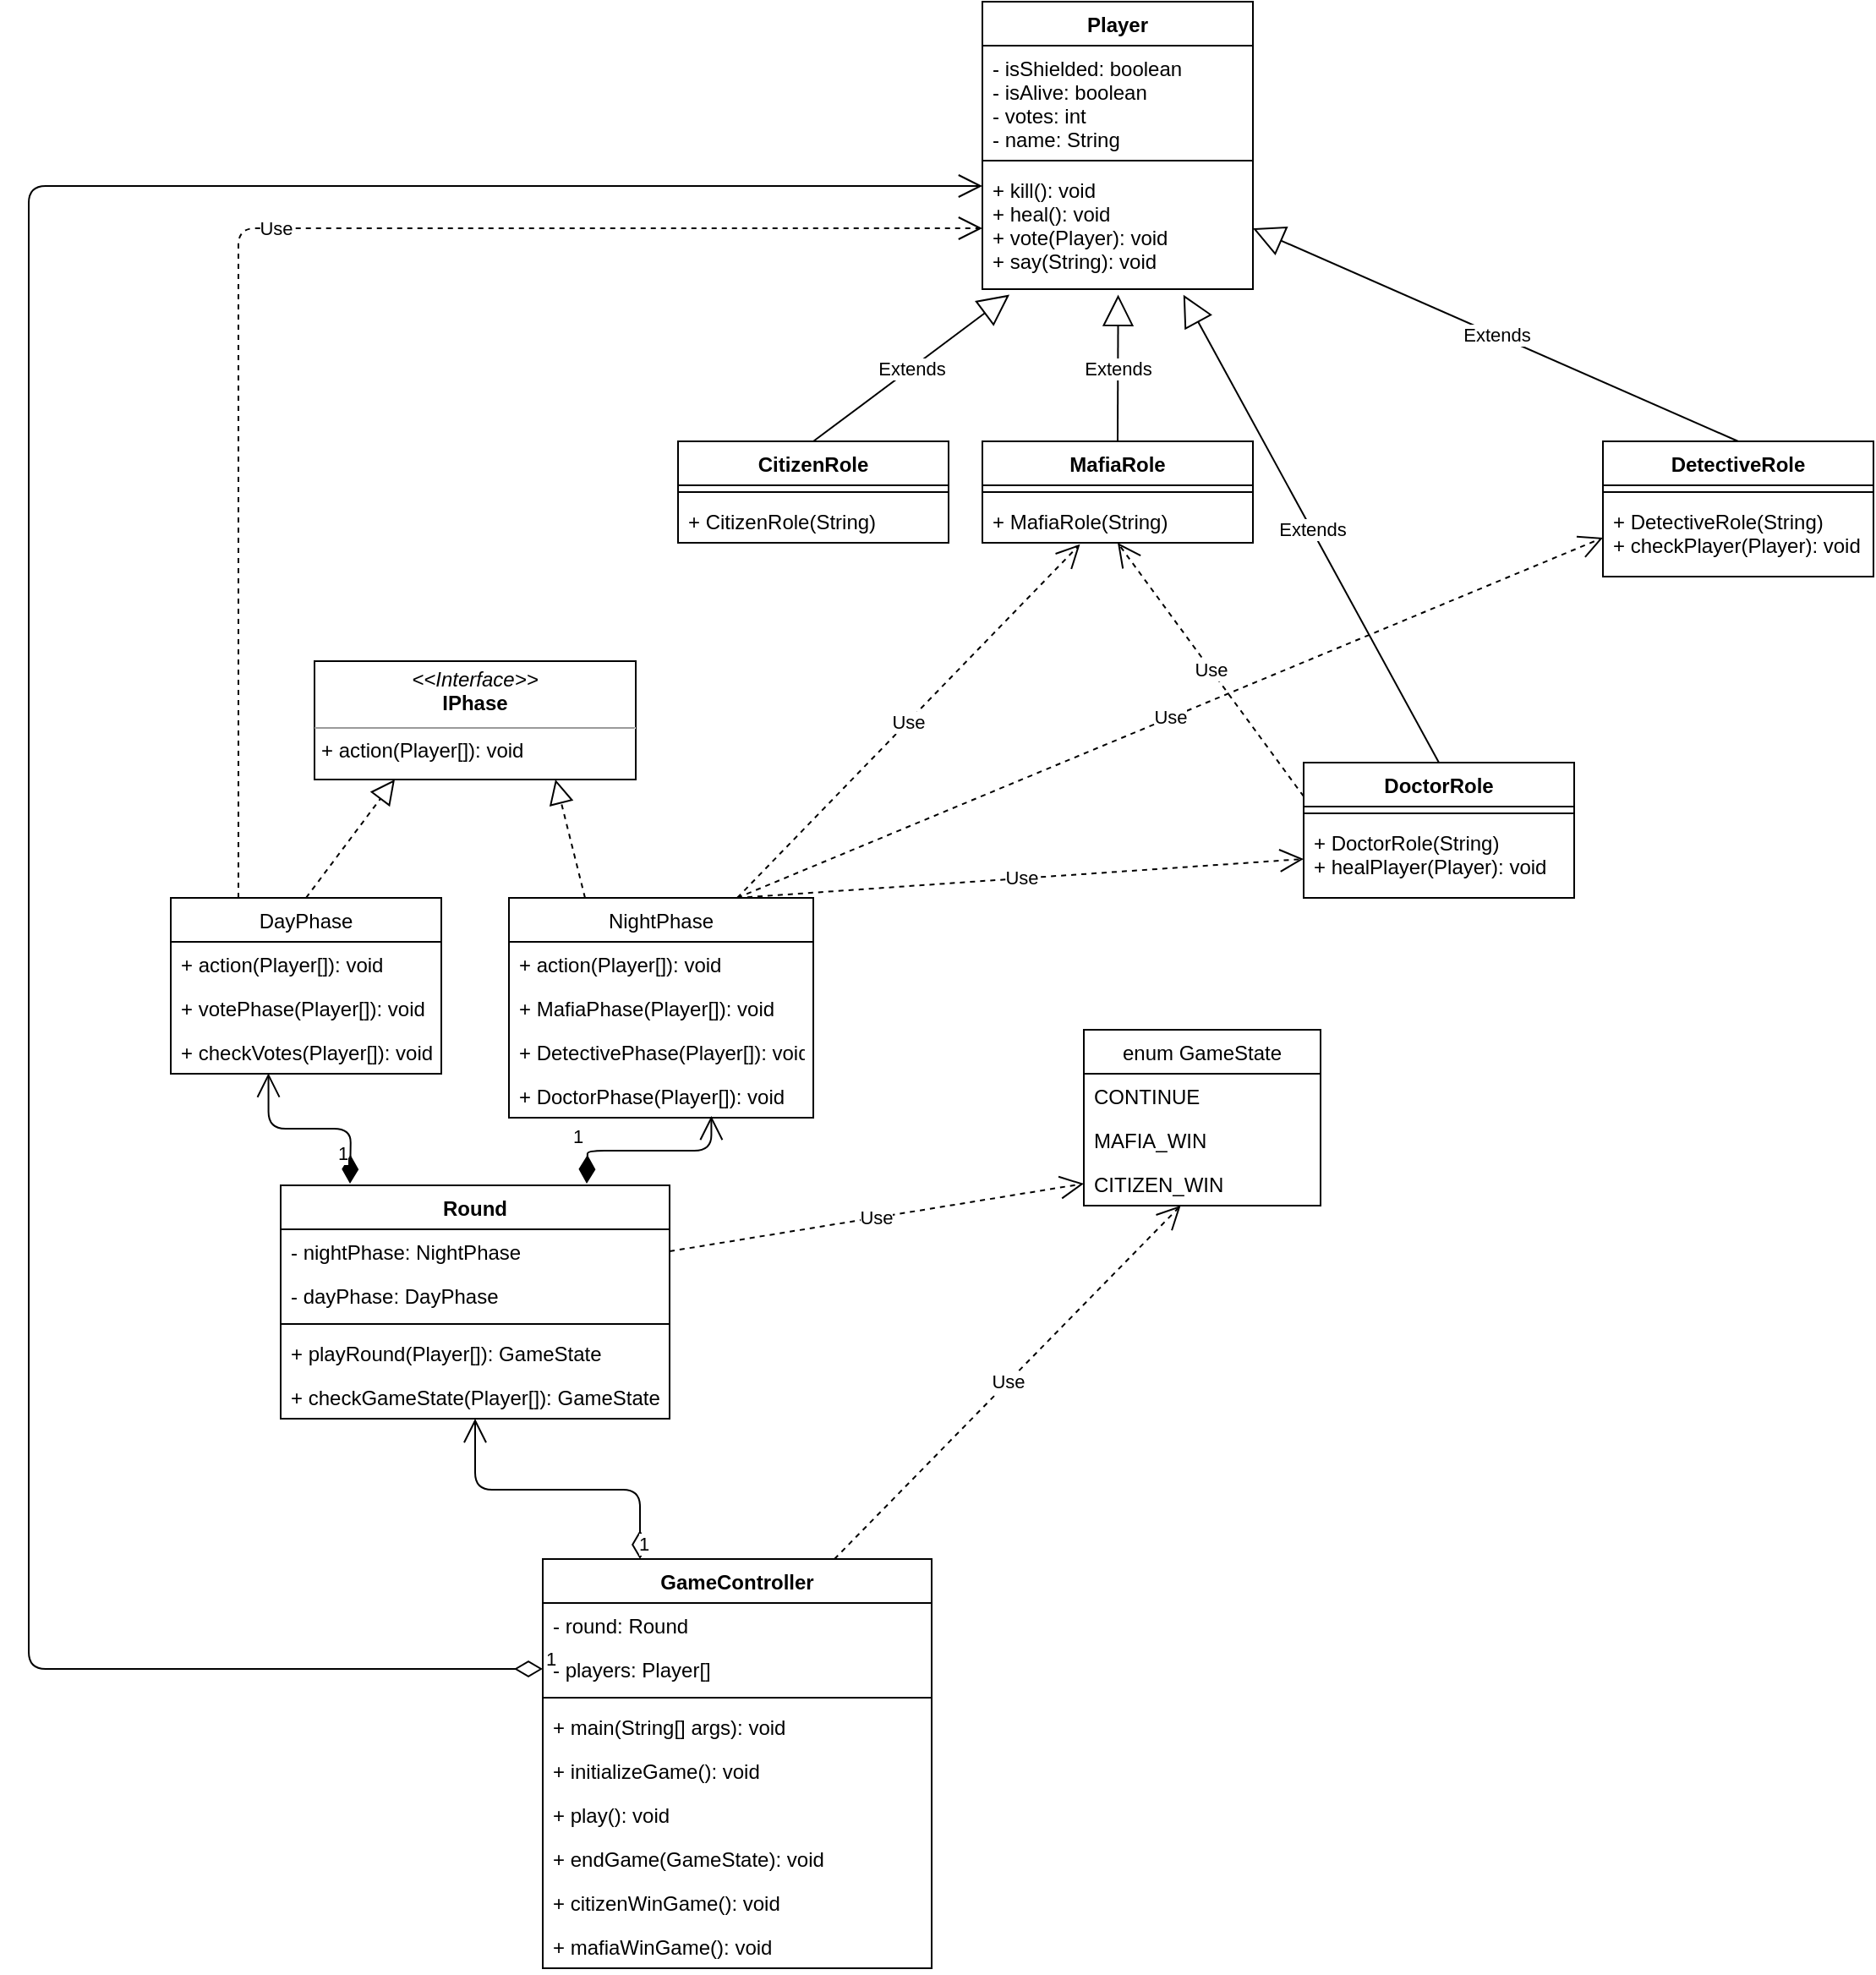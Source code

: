 <mxfile version="13.2.6"><diagram id="8DQ7ET1q6eMa0Nj4w3Ig" name="Page-1"><mxGraphModel dx="346" dy="750" grid="1" gridSize="10" guides="1" tooltips="1" connect="1" arrows="1" fold="1" page="1" pageScale="2" pageWidth="827" pageHeight="1169" math="0" shadow="0"><root><mxCell id="0"/><mxCell id="1" parent="0"/><mxCell id="ucQZnERgNrLcYGYn3f46-20" value="Extends" style="endArrow=block;endSize=16;endFill=0;html=1;exitX=0.5;exitY=0;exitDx=0;exitDy=0;entryX=0.1;entryY=1.046;entryDx=0;entryDy=0;entryPerimeter=0;" parent="1" source="ucQZnERgNrLcYGYn3f46-14" target="ucQZnERgNrLcYGYn3f46-6" edge="1"><mxGeometry width="160" relative="1" as="geometry"><mxPoint x="794" y="991" as="sourcePoint"/><mxPoint x="844" y="791" as="targetPoint"/></mxGeometry></mxCell><mxCell id="ucQZnERgNrLcYGYn3f46-22" value="Extends" style="endArrow=block;endSize=16;endFill=0;html=1;exitX=0.5;exitY=0;exitDx=0;exitDy=0;entryX=0.502;entryY=1.046;entryDx=0;entryDy=0;entryPerimeter=0;" parent="1" source="ucQZnERgNrLcYGYn3f46-7" target="ucQZnERgNrLcYGYn3f46-6" edge="1"><mxGeometry width="160" relative="1" as="geometry"><mxPoint x="794" y="991" as="sourcePoint"/><mxPoint x="844" y="791" as="targetPoint"/></mxGeometry></mxCell><mxCell id="ucQZnERgNrLcYGYn3f46-24" value="Extends" style="endArrow=block;endSize=16;endFill=0;html=1;exitX=0.5;exitY=0;exitDx=0;exitDy=0;entryX=0.743;entryY=1.046;entryDx=0;entryDy=0;entryPerimeter=0;" parent="1" source="ucQZnERgNrLcYGYn3f46-11" target="ucQZnERgNrLcYGYn3f46-6" edge="1"><mxGeometry width="160" relative="1" as="geometry"><mxPoint x="794" y="991" as="sourcePoint"/><mxPoint x="844" y="791" as="targetPoint"/></mxGeometry></mxCell><mxCell id="ucQZnERgNrLcYGYn3f46-25" value="Extends" style="endArrow=block;endSize=16;endFill=0;html=1;exitX=0.5;exitY=0;exitDx=0;exitDy=0;entryX=1;entryY=0.5;entryDx=0;entryDy=0;" parent="1" source="ucQZnERgNrLcYGYn3f46-17" target="ucQZnERgNrLcYGYn3f46-6" edge="1"><mxGeometry width="160" relative="1" as="geometry"><mxPoint x="794" y="991" as="sourcePoint"/><mxPoint x="844" y="791" as="targetPoint"/></mxGeometry></mxCell><mxCell id="ucQZnERgNrLcYGYn3f46-30" value="&lt;p style=&quot;margin: 0px ; margin-top: 4px ; text-align: center&quot;&gt;&lt;i&gt;&amp;lt;&amp;lt;Interface&amp;gt;&amp;gt;&lt;/i&gt;&lt;br&gt;&lt;b&gt;IPhase&lt;/b&gt;&lt;/p&gt;&lt;hr size=&quot;1&quot;&gt;&lt;p style=&quot;margin: 0px ; margin-left: 4px&quot;&gt;+ action(Player[]): void&lt;/p&gt;" style="verticalAlign=top;align=left;overflow=fill;fontSize=12;fontFamily=Helvetica;html=1;" parent="1" vertex="1"><mxGeometry x="419" y="991" width="190" height="70" as="geometry"/></mxCell><mxCell id="ucQZnERgNrLcYGYn3f46-41" value="" style="endArrow=block;dashed=1;endFill=0;endSize=12;html=1;exitX=0.5;exitY=0;exitDx=0;exitDy=0;entryX=0.25;entryY=1;entryDx=0;entryDy=0;" parent="1" source="ucQZnERgNrLcYGYn3f46-31" target="ucQZnERgNrLcYGYn3f46-30" edge="1"><mxGeometry width="160" relative="1" as="geometry"><mxPoint x="434" y="1151" as="sourcePoint"/><mxPoint x="594" y="1151" as="targetPoint"/></mxGeometry></mxCell><mxCell id="ucQZnERgNrLcYGYn3f46-42" value="" style="endArrow=block;dashed=1;endFill=0;endSize=12;html=1;exitX=0.25;exitY=0;exitDx=0;exitDy=0;entryX=0.75;entryY=1;entryDx=0;entryDy=0;" parent="1" source="ucQZnERgNrLcYGYn3f46-35" target="ucQZnERgNrLcYGYn3f46-30" edge="1"><mxGeometry width="160" relative="1" as="geometry"><mxPoint x="434" y="1151" as="sourcePoint"/><mxPoint x="594" y="1151" as="targetPoint"/></mxGeometry></mxCell><mxCell id="ucQZnERgNrLcYGYn3f46-63" value="Use" style="endArrow=open;endSize=12;dashed=1;html=1;exitX=0.75;exitY=0;exitDx=0;exitDy=0;entryX=0.361;entryY=1.033;entryDx=0;entryDy=0;entryPerimeter=0;" parent="1" source="ucQZnERgNrLcYGYn3f46-35" target="ucQZnERgNrLcYGYn3f46-10" edge="1"><mxGeometry width="160" relative="1" as="geometry"><mxPoint x="714" y="1161" as="sourcePoint"/><mxPoint x="874" y="1161" as="targetPoint"/></mxGeometry></mxCell><mxCell id="ucQZnERgNrLcYGYn3f46-64" value="Use" style="endArrow=open;endSize=12;dashed=1;html=1;exitX=0.75;exitY=0;exitDx=0;exitDy=0;entryX=0;entryY=0.5;entryDx=0;entryDy=0;" parent="1" source="ucQZnERgNrLcYGYn3f46-35" target="ucQZnERgNrLcYGYn3f46-13" edge="1"><mxGeometry width="160" relative="1" as="geometry"><mxPoint x="714" y="1161" as="sourcePoint"/><mxPoint x="874" y="1161" as="targetPoint"/></mxGeometry></mxCell><mxCell id="ucQZnERgNrLcYGYn3f46-65" value="Use" style="endArrow=open;endSize=12;dashed=1;html=1;exitX=0.75;exitY=0;exitDx=0;exitDy=0;entryX=0;entryY=0.5;entryDx=0;entryDy=0;" parent="1" source="ucQZnERgNrLcYGYn3f46-35" target="ucQZnERgNrLcYGYn3f46-19" edge="1"><mxGeometry width="160" relative="1" as="geometry"><mxPoint x="714" y="1161" as="sourcePoint"/><mxPoint x="874" y="1161" as="targetPoint"/></mxGeometry></mxCell><mxCell id="ucQZnERgNrLcYGYn3f46-67" value="Use" style="endArrow=open;endSize=12;dashed=1;html=1;exitX=0.25;exitY=0;exitDx=0;exitDy=0;entryX=0;entryY=0.5;entryDx=0;entryDy=0;" parent="1" source="ucQZnERgNrLcYGYn3f46-31" target="ucQZnERgNrLcYGYn3f46-6" edge="1"><mxGeometry width="160" relative="1" as="geometry"><mxPoint x="374.0" y="1131.0" as="sourcePoint"/><mxPoint x="374" y="741" as="targetPoint"/><Array as="points"><mxPoint x="374" y="735"/></Array></mxGeometry></mxCell><mxCell id="ucQZnERgNrLcYGYn3f46-72" value="Use" style="endArrow=open;endSize=12;dashed=1;html=1;exitX=1;exitY=0.5;exitDx=0;exitDy=0;entryX=0;entryY=0.5;entryDx=0;entryDy=0;" parent="1" source="ucQZnERgNrLcYGYn3f46-48" target="ucQZnERgNrLcYGYn3f46-62" edge="1"><mxGeometry width="160" relative="1" as="geometry"><mxPoint x="654" y="1201" as="sourcePoint"/><mxPoint x="814" y="1201" as="targetPoint"/></mxGeometry></mxCell><mxCell id="ucQZnERgNrLcYGYn3f46-73" value="Use" style="endArrow=open;endSize=12;dashed=1;html=1;exitX=0.75;exitY=0;exitDx=0;exitDy=0;" parent="1" source="ucQZnERgNrLcYGYn3f46-50" target="ucQZnERgNrLcYGYn3f46-62" edge="1"><mxGeometry width="160" relative="1" as="geometry"><mxPoint x="704" y="1441" as="sourcePoint"/><mxPoint x="864" y="1441" as="targetPoint"/></mxGeometry></mxCell><mxCell id="ucQZnERgNrLcYGYn3f46-74" value="Use" style="endArrow=open;endSize=12;dashed=1;html=1;exitX=0;exitY=0.25;exitDx=0;exitDy=0;entryX=0.5;entryY=1;entryDx=0;entryDy=0;entryPerimeter=0;" parent="1" source="ucQZnERgNrLcYGYn3f46-11" target="ucQZnERgNrLcYGYn3f46-10" edge="1"><mxGeometry width="160" relative="1" as="geometry"><mxPoint x="854" y="971" as="sourcePoint"/><mxPoint x="1014" y="971" as="targetPoint"/></mxGeometry></mxCell><mxCell id="ucQZnERgNrLcYGYn3f46-3" value="Player" style="swimlane;fontStyle=1;align=center;verticalAlign=top;childLayout=stackLayout;horizontal=1;startSize=26;horizontalStack=0;resizeParent=1;resizeParentMax=0;resizeLast=0;collapsible=1;marginBottom=0;" parent="1" vertex="1"><mxGeometry x="814" y="601" width="160" height="170" as="geometry"/></mxCell><mxCell id="ucQZnERgNrLcYGYn3f46-4" value="- isShielded: boolean&#xa;- isAlive: boolean&#xa;- votes: int&#xa;- name: String" style="text;strokeColor=none;fillColor=none;align=left;verticalAlign=top;spacingLeft=4;spacingRight=4;overflow=hidden;rotatable=0;points=[[0,0.5],[1,0.5]];portConstraint=eastwest;" parent="ucQZnERgNrLcYGYn3f46-3" vertex="1"><mxGeometry y="26" width="160" height="64" as="geometry"/></mxCell><mxCell id="ucQZnERgNrLcYGYn3f46-5" value="" style="line;strokeWidth=1;fillColor=none;align=left;verticalAlign=middle;spacingTop=-1;spacingLeft=3;spacingRight=3;rotatable=0;labelPosition=right;points=[];portConstraint=eastwest;" parent="ucQZnERgNrLcYGYn3f46-3" vertex="1"><mxGeometry y="90" width="160" height="8" as="geometry"/></mxCell><mxCell id="ucQZnERgNrLcYGYn3f46-6" value="+ kill(): void&#xa;+ heal(): void&#xa;+ vote(Player): void&#xa;+ say(String): void" style="text;strokeColor=none;fillColor=none;align=left;verticalAlign=top;spacingLeft=4;spacingRight=4;overflow=hidden;rotatable=0;points=[[0,0.5],[1,0.5]];portConstraint=eastwest;" parent="ucQZnERgNrLcYGYn3f46-3" vertex="1"><mxGeometry y="98" width="160" height="72" as="geometry"/></mxCell><mxCell id="ucQZnERgNrLcYGYn3f46-7" value="MafiaRole" style="swimlane;fontStyle=1;align=center;verticalAlign=top;childLayout=stackLayout;horizontal=1;startSize=26;horizontalStack=0;resizeParent=1;resizeParentMax=0;resizeLast=0;collapsible=1;marginBottom=0;" parent="1" vertex="1"><mxGeometry x="814" y="861" width="160" height="60" as="geometry"/></mxCell><mxCell id="ucQZnERgNrLcYGYn3f46-9" value="" style="line;strokeWidth=1;fillColor=none;align=left;verticalAlign=middle;spacingTop=-1;spacingLeft=3;spacingRight=3;rotatable=0;labelPosition=right;points=[];portConstraint=eastwest;" parent="ucQZnERgNrLcYGYn3f46-7" vertex="1"><mxGeometry y="26" width="160" height="8" as="geometry"/></mxCell><mxCell id="ucQZnERgNrLcYGYn3f46-10" value="+ MafiaRole(String)" style="text;strokeColor=none;fillColor=none;align=left;verticalAlign=top;spacingLeft=4;spacingRight=4;overflow=hidden;rotatable=0;points=[[0,0.5],[1,0.5]];portConstraint=eastwest;" parent="ucQZnERgNrLcYGYn3f46-7" vertex="1"><mxGeometry y="34" width="160" height="26" as="geometry"/></mxCell><mxCell id="ucQZnERgNrLcYGYn3f46-14" value="CitizenRole" style="swimlane;fontStyle=1;align=center;verticalAlign=top;childLayout=stackLayout;horizontal=1;startSize=26;horizontalStack=0;resizeParent=1;resizeParentMax=0;resizeLast=0;collapsible=1;marginBottom=0;" parent="1" vertex="1"><mxGeometry x="634" y="861" width="160" height="60" as="geometry"/></mxCell><mxCell id="ucQZnERgNrLcYGYn3f46-15" value="" style="line;strokeWidth=1;fillColor=none;align=left;verticalAlign=middle;spacingTop=-1;spacingLeft=3;spacingRight=3;rotatable=0;labelPosition=right;points=[];portConstraint=eastwest;" parent="ucQZnERgNrLcYGYn3f46-14" vertex="1"><mxGeometry y="26" width="160" height="8" as="geometry"/></mxCell><mxCell id="ucQZnERgNrLcYGYn3f46-16" value="+ CitizenRole(String)" style="text;strokeColor=none;fillColor=none;align=left;verticalAlign=top;spacingLeft=4;spacingRight=4;overflow=hidden;rotatable=0;points=[[0,0.5],[1,0.5]];portConstraint=eastwest;" parent="ucQZnERgNrLcYGYn3f46-14" vertex="1"><mxGeometry y="34" width="160" height="26" as="geometry"/></mxCell><mxCell id="ucQZnERgNrLcYGYn3f46-17" value="DetectiveRole" style="swimlane;fontStyle=1;align=center;verticalAlign=top;childLayout=stackLayout;horizontal=1;startSize=26;horizontalStack=0;resizeParent=1;resizeParentMax=0;resizeLast=0;collapsible=1;marginBottom=0;" parent="1" vertex="1"><mxGeometry x="1181" y="861" width="160" height="80" as="geometry"/></mxCell><mxCell id="ucQZnERgNrLcYGYn3f46-18" value="" style="line;strokeWidth=1;fillColor=none;align=left;verticalAlign=middle;spacingTop=-1;spacingLeft=3;spacingRight=3;rotatable=0;labelPosition=right;points=[];portConstraint=eastwest;" parent="ucQZnERgNrLcYGYn3f46-17" vertex="1"><mxGeometry y="26" width="160" height="8" as="geometry"/></mxCell><mxCell id="ucQZnERgNrLcYGYn3f46-19" value="+ DetectiveRole(String)&#xa;+ checkPlayer(Player): void" style="text;strokeColor=none;fillColor=none;align=left;verticalAlign=top;spacingLeft=4;spacingRight=4;overflow=hidden;rotatable=0;points=[[0,0.5],[1,0.5]];portConstraint=eastwest;" parent="ucQZnERgNrLcYGYn3f46-17" vertex="1"><mxGeometry y="34" width="160" height="46" as="geometry"/></mxCell><mxCell id="ucQZnERgNrLcYGYn3f46-31" value="DayPhase" style="swimlane;fontStyle=0;childLayout=stackLayout;horizontal=1;startSize=26;fillColor=none;horizontalStack=0;resizeParent=1;resizeParentMax=0;resizeLast=0;collapsible=1;marginBottom=0;" parent="1" vertex="1"><mxGeometry x="334" y="1131" width="160" height="104" as="geometry"/></mxCell><mxCell id="ucQZnERgNrLcYGYn3f46-33" value="+ action(Player[]): void" style="text;strokeColor=none;fillColor=none;align=left;verticalAlign=top;spacingLeft=4;spacingRight=4;overflow=hidden;rotatable=0;points=[[0,0.5],[1,0.5]];portConstraint=eastwest;" parent="ucQZnERgNrLcYGYn3f46-31" vertex="1"><mxGeometry y="26" width="160" height="26" as="geometry"/></mxCell><mxCell id="ucQZnERgNrLcYGYn3f46-32" value="+ votePhase(Player[]): void" style="text;strokeColor=none;fillColor=none;align=left;verticalAlign=top;spacingLeft=4;spacingRight=4;overflow=hidden;rotatable=0;points=[[0,0.5],[1,0.5]];portConstraint=eastwest;" parent="ucQZnERgNrLcYGYn3f46-31" vertex="1"><mxGeometry y="52" width="160" height="26" as="geometry"/></mxCell><mxCell id="ucQZnERgNrLcYGYn3f46-34" value="+ checkVotes(Player[]): void" style="text;strokeColor=none;fillColor=none;align=left;verticalAlign=top;spacingLeft=4;spacingRight=4;overflow=hidden;rotatable=0;points=[[0,0.5],[1,0.5]];portConstraint=eastwest;" parent="ucQZnERgNrLcYGYn3f46-31" vertex="1"><mxGeometry y="78" width="160" height="26" as="geometry"/></mxCell><mxCell id="ucQZnERgNrLcYGYn3f46-35" value="NightPhase" style="swimlane;fontStyle=0;childLayout=stackLayout;horizontal=1;startSize=26;fillColor=none;horizontalStack=0;resizeParent=1;resizeParentMax=0;resizeLast=0;collapsible=1;marginBottom=0;" parent="1" vertex="1"><mxGeometry x="534" y="1131" width="180" height="130" as="geometry"/></mxCell><mxCell id="ucQZnERgNrLcYGYn3f46-37" value="+ action(Player[]): void" style="text;strokeColor=none;fillColor=none;align=left;verticalAlign=top;spacingLeft=4;spacingRight=4;overflow=hidden;rotatable=0;points=[[0,0.5],[1,0.5]];portConstraint=eastwest;" parent="ucQZnERgNrLcYGYn3f46-35" vertex="1"><mxGeometry y="26" width="180" height="26" as="geometry"/></mxCell><mxCell id="ucQZnERgNrLcYGYn3f46-36" value="+ MafiaPhase(Player[]): void" style="text;strokeColor=none;fillColor=none;align=left;verticalAlign=top;spacingLeft=4;spacingRight=4;overflow=hidden;rotatable=0;points=[[0,0.5],[1,0.5]];portConstraint=eastwest;" parent="ucQZnERgNrLcYGYn3f46-35" vertex="1"><mxGeometry y="52" width="180" height="26" as="geometry"/></mxCell><mxCell id="ucQZnERgNrLcYGYn3f46-40" value="+ DetectivePhase(Player[]): void" style="text;strokeColor=none;fillColor=none;align=left;verticalAlign=top;spacingLeft=4;spacingRight=4;overflow=hidden;rotatable=0;points=[[0,0.5],[1,0.5]];portConstraint=eastwest;" parent="ucQZnERgNrLcYGYn3f46-35" vertex="1"><mxGeometry y="78" width="180" height="26" as="geometry"/></mxCell><mxCell id="ucQZnERgNrLcYGYn3f46-38" value="+ DoctorPhase(Player[]): void" style="text;strokeColor=none;fillColor=none;align=left;verticalAlign=top;spacingLeft=4;spacingRight=4;overflow=hidden;rotatable=0;points=[[0,0.5],[1,0.5]];portConstraint=eastwest;" parent="ucQZnERgNrLcYGYn3f46-35" vertex="1"><mxGeometry y="104" width="180" height="26" as="geometry"/></mxCell><mxCell id="ucQZnERgNrLcYGYn3f46-50" value="GameController" style="swimlane;fontStyle=1;align=center;verticalAlign=top;childLayout=stackLayout;horizontal=1;startSize=26;horizontalStack=0;resizeParent=1;resizeParentMax=0;resizeLast=0;collapsible=1;marginBottom=0;" parent="1" vertex="1"><mxGeometry x="554" y="1522" width="230" height="242" as="geometry"/></mxCell><mxCell id="ucQZnERgNrLcYGYn3f46-51" value="- round: Round&#xa;" style="text;strokeColor=none;fillColor=none;align=left;verticalAlign=top;spacingLeft=4;spacingRight=4;overflow=hidden;rotatable=0;points=[[0,0.5],[1,0.5]];portConstraint=eastwest;" parent="ucQZnERgNrLcYGYn3f46-50" vertex="1"><mxGeometry y="26" width="230" height="26" as="geometry"/></mxCell><mxCell id="ucQZnERgNrLcYGYn3f46-52" value="- players: Player[]&#xa;" style="text;strokeColor=none;fillColor=none;align=left;verticalAlign=top;spacingLeft=4;spacingRight=4;overflow=hidden;rotatable=0;points=[[0,0.5],[1,0.5]];portConstraint=eastwest;" parent="ucQZnERgNrLcYGYn3f46-50" vertex="1"><mxGeometry y="52" width="230" height="26" as="geometry"/></mxCell><mxCell id="ucQZnERgNrLcYGYn3f46-53" value="" style="line;strokeWidth=1;fillColor=none;align=left;verticalAlign=middle;spacingTop=-1;spacingLeft=3;spacingRight=3;rotatable=0;labelPosition=right;points=[];portConstraint=eastwest;" parent="ucQZnERgNrLcYGYn3f46-50" vertex="1"><mxGeometry y="78" width="230" height="8" as="geometry"/></mxCell><mxCell id="C9PdZMZGOJHwPOt5FyM4-1" value="+ main(String[] args): void" style="text;strokeColor=none;fillColor=none;align=left;verticalAlign=top;spacingLeft=4;spacingRight=4;overflow=hidden;rotatable=0;points=[[0,0.5],[1,0.5]];portConstraint=eastwest;" vertex="1" parent="ucQZnERgNrLcYGYn3f46-50"><mxGeometry y="86" width="230" height="26" as="geometry"/></mxCell><mxCell id="ucQZnERgNrLcYGYn3f46-54" value="+ initializeGame(): void" style="text;strokeColor=none;fillColor=none;align=left;verticalAlign=top;spacingLeft=4;spacingRight=4;overflow=hidden;rotatable=0;points=[[0,0.5],[1,0.5]];portConstraint=eastwest;" parent="ucQZnERgNrLcYGYn3f46-50" vertex="1"><mxGeometry y="112" width="230" height="26" as="geometry"/></mxCell><mxCell id="ucQZnERgNrLcYGYn3f46-56" value="+ play(): void" style="text;strokeColor=none;fillColor=none;align=left;verticalAlign=top;spacingLeft=4;spacingRight=4;overflow=hidden;rotatable=0;points=[[0,0.5],[1,0.5]];portConstraint=eastwest;" parent="ucQZnERgNrLcYGYn3f46-50" vertex="1"><mxGeometry y="138" width="230" height="26" as="geometry"/></mxCell><mxCell id="ucQZnERgNrLcYGYn3f46-57" value="+ endGame(GameState): void" style="text;strokeColor=none;fillColor=none;align=left;verticalAlign=top;spacingLeft=4;spacingRight=4;overflow=hidden;rotatable=0;points=[[0,0.5],[1,0.5]];portConstraint=eastwest;" parent="ucQZnERgNrLcYGYn3f46-50" vertex="1"><mxGeometry y="164" width="230" height="26" as="geometry"/></mxCell><mxCell id="ucQZnERgNrLcYGYn3f46-55" value="+ citizenWinGame(): void" style="text;strokeColor=none;fillColor=none;align=left;verticalAlign=top;spacingLeft=4;spacingRight=4;overflow=hidden;rotatable=0;points=[[0,0.5],[1,0.5]];portConstraint=eastwest;" parent="ucQZnERgNrLcYGYn3f46-50" vertex="1"><mxGeometry y="190" width="230" height="26" as="geometry"/></mxCell><mxCell id="ucQZnERgNrLcYGYn3f46-58" value="+ mafiaWinGame(): void" style="text;strokeColor=none;fillColor=none;align=left;verticalAlign=top;spacingLeft=4;spacingRight=4;overflow=hidden;rotatable=0;points=[[0,0.5],[1,0.5]];portConstraint=eastwest;" parent="ucQZnERgNrLcYGYn3f46-50" vertex="1"><mxGeometry y="216" width="230" height="26" as="geometry"/></mxCell><mxCell id="ucQZnERgNrLcYGYn3f46-59" value="enum GameState" style="swimlane;fontStyle=0;childLayout=stackLayout;horizontal=1;startSize=26;fillColor=none;horizontalStack=0;resizeParent=1;resizeParentMax=0;resizeLast=0;collapsible=1;marginBottom=0;" parent="1" vertex="1"><mxGeometry x="874" y="1209" width="140" height="104" as="geometry"/></mxCell><mxCell id="ucQZnERgNrLcYGYn3f46-60" value="CONTINUE" style="text;strokeColor=none;fillColor=none;align=left;verticalAlign=top;spacingLeft=4;spacingRight=4;overflow=hidden;rotatable=0;points=[[0,0.5],[1,0.5]];portConstraint=eastwest;" parent="ucQZnERgNrLcYGYn3f46-59" vertex="1"><mxGeometry y="26" width="140" height="26" as="geometry"/></mxCell><mxCell id="ucQZnERgNrLcYGYn3f46-61" value="MAFIA_WIN" style="text;strokeColor=none;fillColor=none;align=left;verticalAlign=top;spacingLeft=4;spacingRight=4;overflow=hidden;rotatable=0;points=[[0,0.5],[1,0.5]];portConstraint=eastwest;" parent="ucQZnERgNrLcYGYn3f46-59" vertex="1"><mxGeometry y="52" width="140" height="26" as="geometry"/></mxCell><mxCell id="ucQZnERgNrLcYGYn3f46-62" value="CITIZEN_WIN" style="text;strokeColor=none;fillColor=none;align=left;verticalAlign=top;spacingLeft=4;spacingRight=4;overflow=hidden;rotatable=0;points=[[0,0.5],[1,0.5]];portConstraint=eastwest;" parent="ucQZnERgNrLcYGYn3f46-59" vertex="1"><mxGeometry y="78" width="140" height="26" as="geometry"/></mxCell><mxCell id="ucQZnERgNrLcYGYn3f46-43" value="Round" style="swimlane;fontStyle=1;align=center;verticalAlign=top;childLayout=stackLayout;horizontal=1;startSize=26;horizontalStack=0;resizeParent=1;resizeParentMax=0;resizeLast=0;collapsible=1;marginBottom=0;" parent="1" vertex="1"><mxGeometry x="399" y="1301" width="230" height="138" as="geometry"/></mxCell><mxCell id="ucQZnERgNrLcYGYn3f46-48" value="- nightPhase: NightPhase&#xa;" style="text;strokeColor=none;fillColor=none;align=left;verticalAlign=top;spacingLeft=4;spacingRight=4;overflow=hidden;rotatable=0;points=[[0,0.5],[1,0.5]];portConstraint=eastwest;" parent="ucQZnERgNrLcYGYn3f46-43" vertex="1"><mxGeometry y="26" width="230" height="26" as="geometry"/></mxCell><mxCell id="ucQZnERgNrLcYGYn3f46-44" value="- dayPhase: DayPhase&#xa;" style="text;strokeColor=none;fillColor=none;align=left;verticalAlign=top;spacingLeft=4;spacingRight=4;overflow=hidden;rotatable=0;points=[[0,0.5],[1,0.5]];portConstraint=eastwest;" parent="ucQZnERgNrLcYGYn3f46-43" vertex="1"><mxGeometry y="52" width="230" height="26" as="geometry"/></mxCell><mxCell id="ucQZnERgNrLcYGYn3f46-45" value="" style="line;strokeWidth=1;fillColor=none;align=left;verticalAlign=middle;spacingTop=-1;spacingLeft=3;spacingRight=3;rotatable=0;labelPosition=right;points=[];portConstraint=eastwest;" parent="ucQZnERgNrLcYGYn3f46-43" vertex="1"><mxGeometry y="78" width="230" height="8" as="geometry"/></mxCell><mxCell id="ucQZnERgNrLcYGYn3f46-49" value="+ playRound(Player[]): GameState" style="text;strokeColor=none;fillColor=none;align=left;verticalAlign=top;spacingLeft=4;spacingRight=4;overflow=hidden;rotatable=0;points=[[0,0.5],[1,0.5]];portConstraint=eastwest;" parent="ucQZnERgNrLcYGYn3f46-43" vertex="1"><mxGeometry y="86" width="230" height="26" as="geometry"/></mxCell><mxCell id="ucQZnERgNrLcYGYn3f46-46" value="+ checkGameState(Player[]): GameState" style="text;strokeColor=none;fillColor=none;align=left;verticalAlign=top;spacingLeft=4;spacingRight=4;overflow=hidden;rotatable=0;points=[[0,0.5],[1,0.5]];portConstraint=eastwest;" parent="ucQZnERgNrLcYGYn3f46-43" vertex="1"><mxGeometry y="112" width="230" height="26" as="geometry"/></mxCell><mxCell id="iEXBNSeh-QoiHV5ruNB3-6" value="1" style="endArrow=open;html=1;endSize=12;startArrow=diamondThin;startSize=14;startFill=1;edgeStyle=orthogonalEdgeStyle;align=left;verticalAlign=bottom;entryX=0.665;entryY=0.962;entryDx=0;entryDy=0;entryPerimeter=0;" parent="ucQZnERgNrLcYGYn3f46-43" target="ucQZnERgNrLcYGYn3f46-38" edge="1"><mxGeometry x="-0.657" y="10" relative="1" as="geometry"><mxPoint x="181" y="-1" as="sourcePoint"/><mxPoint x="341" y="-1" as="targetPoint"/><mxPoint x="-10" y="10" as="offset"/></mxGeometry></mxCell><mxCell id="ucQZnERgNrLcYGYn3f46-11" value="DoctorRole" style="swimlane;fontStyle=1;align=center;verticalAlign=top;childLayout=stackLayout;horizontal=1;startSize=26;horizontalStack=0;resizeParent=1;resizeParentMax=0;resizeLast=0;collapsible=1;marginBottom=0;" parent="1" vertex="1"><mxGeometry x="1004" y="1051" width="160" height="80" as="geometry"/></mxCell><mxCell id="ucQZnERgNrLcYGYn3f46-12" value="" style="line;strokeWidth=1;fillColor=none;align=left;verticalAlign=middle;spacingTop=-1;spacingLeft=3;spacingRight=3;rotatable=0;labelPosition=right;points=[];portConstraint=eastwest;" parent="ucQZnERgNrLcYGYn3f46-11" vertex="1"><mxGeometry y="26" width="160" height="8" as="geometry"/></mxCell><mxCell id="ucQZnERgNrLcYGYn3f46-13" value="+ DoctorRole(String)&#xa;+ healPlayer(Player): void" style="text;strokeColor=none;fillColor=none;align=left;verticalAlign=top;spacingLeft=4;spacingRight=4;overflow=hidden;rotatable=0;points=[[0,0.5],[1,0.5]];portConstraint=eastwest;" parent="ucQZnERgNrLcYGYn3f46-11" vertex="1"><mxGeometry y="34" width="160" height="46" as="geometry"/></mxCell><mxCell id="iEXBNSeh-QoiHV5ruNB3-3" value="1" style="endArrow=open;html=1;endSize=12;startArrow=diamondThin;startSize=14;startFill=1;edgeStyle=orthogonalEdgeStyle;align=left;verticalAlign=bottom;entryX=0.361;entryY=0.989;entryDx=0;entryDy=0;entryPerimeter=0;" parent="1" target="ucQZnERgNrLcYGYn3f46-34" edge="1"><mxGeometry x="-0.251" y="23" relative="1" as="geometry"><mxPoint x="440" y="1300" as="sourcePoint"/><mxPoint x="930" y="1230" as="targetPoint"/><mxPoint as="offset"/></mxGeometry></mxCell><mxCell id="iEXBNSeh-QoiHV5ruNB3-7" value="1" style="endArrow=open;html=1;endSize=12;startArrow=diamondThin;startSize=14;startFill=0;edgeStyle=orthogonalEdgeStyle;align=left;verticalAlign=bottom;exitX=0;exitY=0.5;exitDx=0;exitDy=0;" parent="1" source="ucQZnERgNrLcYGYn3f46-52" target="ucQZnERgNrLcYGYn3f46-6" edge="1"><mxGeometry x="-1" y="3" relative="1" as="geometry"><mxPoint x="440" y="1530" as="sourcePoint"/><mxPoint x="600" y="1530" as="targetPoint"/><Array as="points"><mxPoint x="250" y="1587"/><mxPoint x="250" y="710"/></Array></mxGeometry></mxCell><mxCell id="iEXBNSeh-QoiHV5ruNB3-9" value="1" style="endArrow=open;html=1;endSize=12;startArrow=diamondThin;startSize=14;startFill=0;edgeStyle=orthogonalEdgeStyle;align=left;verticalAlign=bottom;exitX=0.25;exitY=0;exitDx=0;exitDy=0;" parent="1" source="ucQZnERgNrLcYGYn3f46-50" target="ucQZnERgNrLcYGYn3f46-46" edge="1"><mxGeometry x="-1" y="3" relative="1" as="geometry"><mxPoint x="780" y="1130" as="sourcePoint"/><mxPoint x="940" y="1130" as="targetPoint"/><Array as="points"><mxPoint x="612" y="1481"/><mxPoint x="514" y="1481"/></Array></mxGeometry></mxCell></root></mxGraphModel></diagram></mxfile>